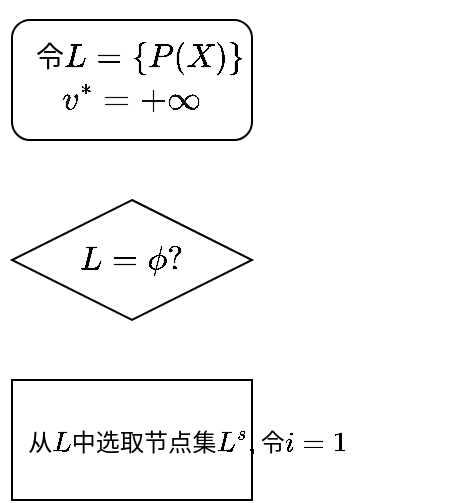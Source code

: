 <mxfile version="24.4.8" type="github">
  <diagram id="C5RBs43oDa-KdzZeNtuy" name="Page-1">
    <mxGraphModel dx="573" dy="325" grid="1" gridSize="10" guides="1" tooltips="1" connect="1" arrows="1" fold="1" page="1" pageScale="1" pageWidth="827" pageHeight="1169" math="1" shadow="0">
      <root>
        <mxCell id="WIyWlLk6GJQsqaUBKTNV-0" />
        <mxCell id="WIyWlLk6GJQsqaUBKTNV-1" parent="WIyWlLk6GJQsqaUBKTNV-0" />
        <mxCell id="N0qDIQoG9qAkmdBS3vQT-0" value="" style="rounded=1;whiteSpace=wrap;html=1;" vertex="1" parent="WIyWlLk6GJQsqaUBKTNV-1">
          <mxGeometry x="280" y="50" width="120" height="60" as="geometry" />
        </mxCell>
        <mxCell id="N0qDIQoG9qAkmdBS3vQT-3" value="&lt;span style=&quot;text-align: left; background-color: rgb(255, 255, 255); font-size: 14px;&quot;&gt;&lt;font style=&quot;font-size: 14px;&quot; face=&quot;-apple-system, Roboto, SegoeUI, Segoe UI, Helvetica Neue, Helvetica, Microsoft YaHei, Meiryo UI, Meiryo, Arial Unicode MS, sans-serif&quot; color=&quot;#111111&quot;&gt;$$v^* = +\infty$$&lt;/font&gt;&lt;/span&gt;" style="text;html=1;align=center;verticalAlign=middle;whiteSpace=wrap;rounded=0;fontSize=14;" vertex="1" parent="WIyWlLk6GJQsqaUBKTNV-1">
          <mxGeometry x="295" y="80" width="90" height="20" as="geometry" />
        </mxCell>
        <mxCell id="N0qDIQoG9qAkmdBS3vQT-4" value="$$令L = \{P(X)\}$$" style="text;whiteSpace=wrap;fontSize=14;" vertex="1" parent="WIyWlLk6GJQsqaUBKTNV-1">
          <mxGeometry x="290" y="40" width="220" height="50" as="geometry" />
        </mxCell>
        <mxCell id="N0qDIQoG9qAkmdBS3vQT-5" value="" style="rhombus;whiteSpace=wrap;html=1;" vertex="1" parent="WIyWlLk6GJQsqaUBKTNV-1">
          <mxGeometry x="280" y="140" width="120" height="60" as="geometry" />
        </mxCell>
        <mxCell id="N0qDIQoG9qAkmdBS3vQT-7" value="$$L=\phi?$$" style="text;html=1;align=center;verticalAlign=middle;whiteSpace=wrap;rounded=0;fontSize=14;" vertex="1" parent="WIyWlLk6GJQsqaUBKTNV-1">
          <mxGeometry x="310" y="155" width="60" height="30" as="geometry" />
        </mxCell>
        <mxCell id="N0qDIQoG9qAkmdBS3vQT-8" value="" style="rounded=0;whiteSpace=wrap;html=1;" vertex="1" parent="WIyWlLk6GJQsqaUBKTNV-1">
          <mxGeometry x="280" y="230" width="120" height="60" as="geometry" />
        </mxCell>
        <mxCell id="N0qDIQoG9qAkmdBS3vQT-9" value="$$从L中选取节点集L^s,&lt;br&gt;令i=1$$" style="text;align=center;verticalAlign=middle;rounded=0;html=1;" vertex="1" parent="WIyWlLk6GJQsqaUBKTNV-1">
          <mxGeometry x="274" y="242.5" width="186" height="37.5" as="geometry" />
        </mxCell>
      </root>
    </mxGraphModel>
  </diagram>
</mxfile>
